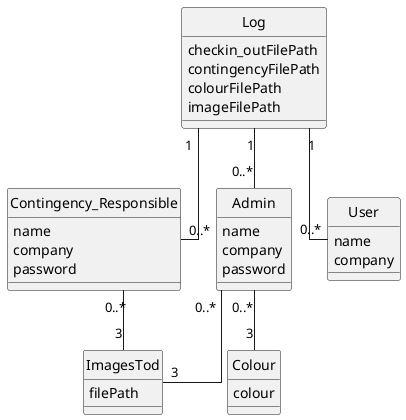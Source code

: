 @startuml

skinparam classAttributeIconSize 0
skinparam style strictuml
skinparam linetype ortho

' Place Log at the top
class Log {
    checkin_outFilePath
    contingencyFilePath
    colourFilePath
    imageFilePath
}

' Group the user classes
together {
    class User {
        name
        company
    }

    class Admin {
        name
        company
        password
    }

    class Contingency_Responsible {
        name
        company
        password
    }
}

' Place Contingency at the bottom
class ImagesTod {
    filePath
    
}
class Colour{
colour
}

' Connect to Log at top
User "0..*" -up- "1" Log
Admin "0..*" -up- "1" Log
Contingency_Responsible "0..*" -up- "1" Log

' Connect to Contingency at bottom
Contingency_Responsible "0..*" -down- "3" ImagesTod
Admin "0..*" -down- "3" ImagesTod


Admin "0..*" -down- "3" Colour



@enduml